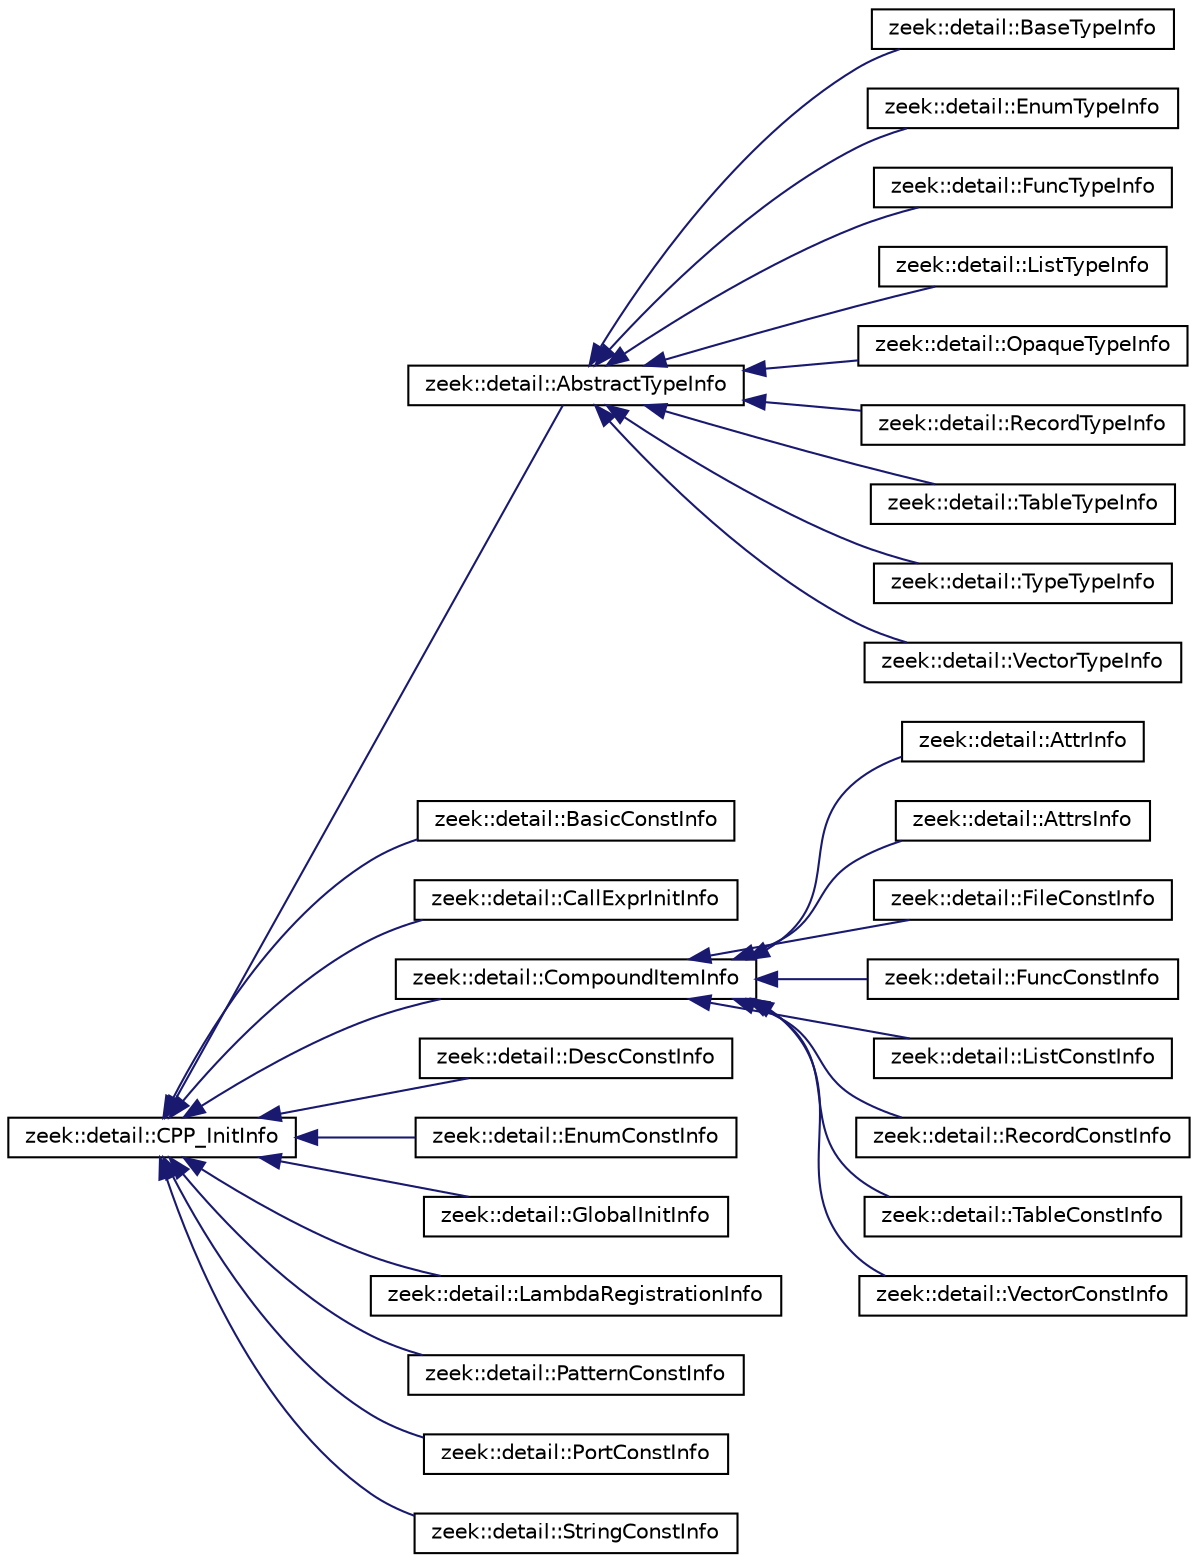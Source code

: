 digraph "Graphical Class Hierarchy"
{
 // LATEX_PDF_SIZE
  edge [fontname="Helvetica",fontsize="10",labelfontname="Helvetica",labelfontsize="10"];
  node [fontname="Helvetica",fontsize="10",shape=record];
  rankdir="LR";
  Node0 [label="zeek::detail::CPP_InitInfo",height=0.2,width=0.4,color="black", fillcolor="white", style="filled",URL="$de/dd6/classzeek_1_1detail_1_1CPP__InitInfo.html",tooltip=" "];
  Node0 -> Node1 [dir="back",color="midnightblue",fontsize="10",style="solid",fontname="Helvetica"];
  Node1 [label="zeek::detail::AbstractTypeInfo",height=0.2,width=0.4,color="black", fillcolor="white", style="filled",URL="$db/db0/classzeek_1_1detail_1_1AbstractTypeInfo.html",tooltip=" "];
  Node1 -> Node2 [dir="back",color="midnightblue",fontsize="10",style="solid",fontname="Helvetica"];
  Node2 [label="zeek::detail::BaseTypeInfo",height=0.2,width=0.4,color="black", fillcolor="white", style="filled",URL="$d7/d2c/classzeek_1_1detail_1_1BaseTypeInfo.html",tooltip=" "];
  Node1 -> Node3 [dir="back",color="midnightblue",fontsize="10",style="solid",fontname="Helvetica"];
  Node3 [label="zeek::detail::EnumTypeInfo",height=0.2,width=0.4,color="black", fillcolor="white", style="filled",URL="$d2/da2/classzeek_1_1detail_1_1EnumTypeInfo.html",tooltip=" "];
  Node1 -> Node4 [dir="back",color="midnightblue",fontsize="10",style="solid",fontname="Helvetica"];
  Node4 [label="zeek::detail::FuncTypeInfo",height=0.2,width=0.4,color="black", fillcolor="white", style="filled",URL="$d2/d1e/classzeek_1_1detail_1_1FuncTypeInfo.html",tooltip=" "];
  Node1 -> Node5 [dir="back",color="midnightblue",fontsize="10",style="solid",fontname="Helvetica"];
  Node5 [label="zeek::detail::ListTypeInfo",height=0.2,width=0.4,color="black", fillcolor="white", style="filled",URL="$db/daf/classzeek_1_1detail_1_1ListTypeInfo.html",tooltip=" "];
  Node1 -> Node6 [dir="back",color="midnightblue",fontsize="10",style="solid",fontname="Helvetica"];
  Node6 [label="zeek::detail::OpaqueTypeInfo",height=0.2,width=0.4,color="black", fillcolor="white", style="filled",URL="$da/d1b/classzeek_1_1detail_1_1OpaqueTypeInfo.html",tooltip=" "];
  Node1 -> Node7 [dir="back",color="midnightblue",fontsize="10",style="solid",fontname="Helvetica"];
  Node7 [label="zeek::detail::RecordTypeInfo",height=0.2,width=0.4,color="black", fillcolor="white", style="filled",URL="$d8/d9f/classzeek_1_1detail_1_1RecordTypeInfo.html",tooltip=" "];
  Node1 -> Node8 [dir="back",color="midnightblue",fontsize="10",style="solid",fontname="Helvetica"];
  Node8 [label="zeek::detail::TableTypeInfo",height=0.2,width=0.4,color="black", fillcolor="white", style="filled",URL="$dd/da2/classzeek_1_1detail_1_1TableTypeInfo.html",tooltip=" "];
  Node1 -> Node9 [dir="back",color="midnightblue",fontsize="10",style="solid",fontname="Helvetica"];
  Node9 [label="zeek::detail::TypeTypeInfo",height=0.2,width=0.4,color="black", fillcolor="white", style="filled",URL="$d0/de8/classzeek_1_1detail_1_1TypeTypeInfo.html",tooltip=" "];
  Node1 -> Node10 [dir="back",color="midnightblue",fontsize="10",style="solid",fontname="Helvetica"];
  Node10 [label="zeek::detail::VectorTypeInfo",height=0.2,width=0.4,color="black", fillcolor="white", style="filled",URL="$d2/df7/classzeek_1_1detail_1_1VectorTypeInfo.html",tooltip=" "];
  Node0 -> Node11 [dir="back",color="midnightblue",fontsize="10",style="solid",fontname="Helvetica"];
  Node11 [label="zeek::detail::BasicConstInfo",height=0.2,width=0.4,color="black", fillcolor="white", style="filled",URL="$de/d8e/classzeek_1_1detail_1_1BasicConstInfo.html",tooltip=" "];
  Node0 -> Node12 [dir="back",color="midnightblue",fontsize="10",style="solid",fontname="Helvetica"];
  Node12 [label="zeek::detail::CallExprInitInfo",height=0.2,width=0.4,color="black", fillcolor="white", style="filled",URL="$d8/d6c/classzeek_1_1detail_1_1CallExprInitInfo.html",tooltip=" "];
  Node0 -> Node13 [dir="back",color="midnightblue",fontsize="10",style="solid",fontname="Helvetica"];
  Node13 [label="zeek::detail::CompoundItemInfo",height=0.2,width=0.4,color="black", fillcolor="white", style="filled",URL="$d3/def/classzeek_1_1detail_1_1CompoundItemInfo.html",tooltip=" "];
  Node13 -> Node14 [dir="back",color="midnightblue",fontsize="10",style="solid",fontname="Helvetica"];
  Node14 [label="zeek::detail::AttrInfo",height=0.2,width=0.4,color="black", fillcolor="white", style="filled",URL="$d9/d32/classzeek_1_1detail_1_1AttrInfo.html",tooltip=" "];
  Node13 -> Node15 [dir="back",color="midnightblue",fontsize="10",style="solid",fontname="Helvetica"];
  Node15 [label="zeek::detail::AttrsInfo",height=0.2,width=0.4,color="black", fillcolor="white", style="filled",URL="$d4/df8/classzeek_1_1detail_1_1AttrsInfo.html",tooltip=" "];
  Node13 -> Node16 [dir="back",color="midnightblue",fontsize="10",style="solid",fontname="Helvetica"];
  Node16 [label="zeek::detail::FileConstInfo",height=0.2,width=0.4,color="black", fillcolor="white", style="filled",URL="$dc/dfa/classzeek_1_1detail_1_1FileConstInfo.html",tooltip=" "];
  Node13 -> Node17 [dir="back",color="midnightblue",fontsize="10",style="solid",fontname="Helvetica"];
  Node17 [label="zeek::detail::FuncConstInfo",height=0.2,width=0.4,color="black", fillcolor="white", style="filled",URL="$d9/d84/classzeek_1_1detail_1_1FuncConstInfo.html",tooltip=" "];
  Node13 -> Node18 [dir="back",color="midnightblue",fontsize="10",style="solid",fontname="Helvetica"];
  Node18 [label="zeek::detail::ListConstInfo",height=0.2,width=0.4,color="black", fillcolor="white", style="filled",URL="$d7/d81/classzeek_1_1detail_1_1ListConstInfo.html",tooltip=" "];
  Node13 -> Node19 [dir="back",color="midnightblue",fontsize="10",style="solid",fontname="Helvetica"];
  Node19 [label="zeek::detail::RecordConstInfo",height=0.2,width=0.4,color="black", fillcolor="white", style="filled",URL="$d4/d9c/classzeek_1_1detail_1_1RecordConstInfo.html",tooltip=" "];
  Node13 -> Node20 [dir="back",color="midnightblue",fontsize="10",style="solid",fontname="Helvetica"];
  Node20 [label="zeek::detail::TableConstInfo",height=0.2,width=0.4,color="black", fillcolor="white", style="filled",URL="$d5/d66/classzeek_1_1detail_1_1TableConstInfo.html",tooltip=" "];
  Node13 -> Node21 [dir="back",color="midnightblue",fontsize="10",style="solid",fontname="Helvetica"];
  Node21 [label="zeek::detail::VectorConstInfo",height=0.2,width=0.4,color="black", fillcolor="white", style="filled",URL="$df/d5b/classzeek_1_1detail_1_1VectorConstInfo.html",tooltip=" "];
  Node0 -> Node22 [dir="back",color="midnightblue",fontsize="10",style="solid",fontname="Helvetica"];
  Node22 [label="zeek::detail::DescConstInfo",height=0.2,width=0.4,color="black", fillcolor="white", style="filled",URL="$d7/dbc/classzeek_1_1detail_1_1DescConstInfo.html",tooltip=" "];
  Node0 -> Node23 [dir="back",color="midnightblue",fontsize="10",style="solid",fontname="Helvetica"];
  Node23 [label="zeek::detail::EnumConstInfo",height=0.2,width=0.4,color="black", fillcolor="white", style="filled",URL="$d3/dd5/classzeek_1_1detail_1_1EnumConstInfo.html",tooltip=" "];
  Node0 -> Node24 [dir="back",color="midnightblue",fontsize="10",style="solid",fontname="Helvetica"];
  Node24 [label="zeek::detail::GlobalInitInfo",height=0.2,width=0.4,color="black", fillcolor="white", style="filled",URL="$d2/da6/classzeek_1_1detail_1_1GlobalInitInfo.html",tooltip=" "];
  Node0 -> Node25 [dir="back",color="midnightblue",fontsize="10",style="solid",fontname="Helvetica"];
  Node25 [label="zeek::detail::LambdaRegistrationInfo",height=0.2,width=0.4,color="black", fillcolor="white", style="filled",URL="$d9/dbc/classzeek_1_1detail_1_1LambdaRegistrationInfo.html",tooltip=" "];
  Node0 -> Node26 [dir="back",color="midnightblue",fontsize="10",style="solid",fontname="Helvetica"];
  Node26 [label="zeek::detail::PatternConstInfo",height=0.2,width=0.4,color="black", fillcolor="white", style="filled",URL="$d6/d77/classzeek_1_1detail_1_1PatternConstInfo.html",tooltip=" "];
  Node0 -> Node27 [dir="back",color="midnightblue",fontsize="10",style="solid",fontname="Helvetica"];
  Node27 [label="zeek::detail::PortConstInfo",height=0.2,width=0.4,color="black", fillcolor="white", style="filled",URL="$df/df2/classzeek_1_1detail_1_1PortConstInfo.html",tooltip=" "];
  Node0 -> Node28 [dir="back",color="midnightblue",fontsize="10",style="solid",fontname="Helvetica"];
  Node28 [label="zeek::detail::StringConstInfo",height=0.2,width=0.4,color="black", fillcolor="white", style="filled",URL="$dd/dc7/classzeek_1_1detail_1_1StringConstInfo.html",tooltip=" "];
}
